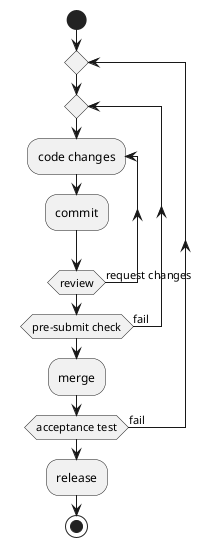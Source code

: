 @startuml
start
repeat
repeat
repeat :code changes;
:commit;
repeat while (review) is (request changes)
repeat while (pre-submit check) is (fail)
:merge;
repeat while (acceptance test) is (fail)
:release;

stop
@enduml